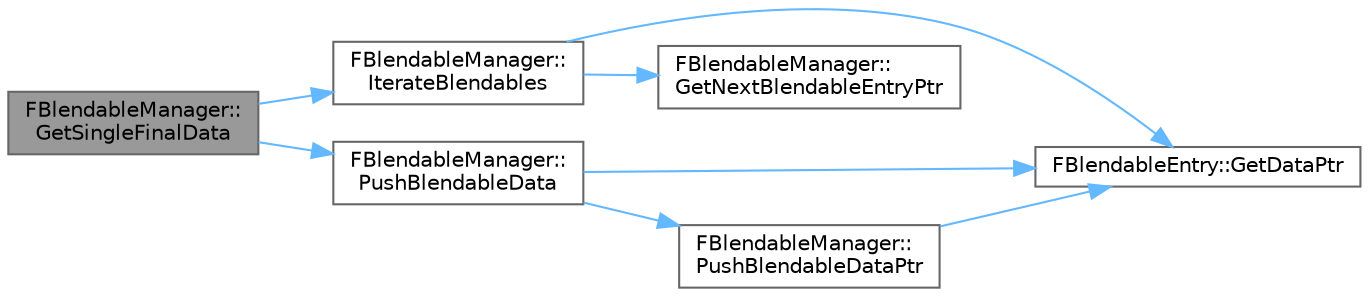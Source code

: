 digraph "FBlendableManager::GetSingleFinalData"
{
 // INTERACTIVE_SVG=YES
 // LATEX_PDF_SIZE
  bgcolor="transparent";
  edge [fontname=Helvetica,fontsize=10,labelfontname=Helvetica,labelfontsize=10];
  node [fontname=Helvetica,fontsize=10,shape=box,height=0.2,width=0.4];
  rankdir="LR";
  Node1 [id="Node000001",label="FBlendableManager::\lGetSingleFinalData",height=0.2,width=0.4,color="gray40", fillcolor="grey60", style="filled", fontcolor="black",tooltip=" "];
  Node1 -> Node2 [id="edge1_Node000001_Node000002",color="steelblue1",style="solid",tooltip=" "];
  Node2 [id="Node000002",label="FBlendableManager::\lIterateBlendables",height=0.2,width=0.4,color="grey40", fillcolor="white", style="filled",URL="$d1/d69/classFBlendableManager.html#a1e7d6968f4edceda3a2b663495f88609",tooltip=" "];
  Node2 -> Node3 [id="edge2_Node000002_Node000003",color="steelblue1",style="solid",tooltip=" "];
  Node3 [id="Node000003",label="FBlendableEntry::GetDataPtr",height=0.2,width=0.4,color="grey40", fillcolor="white", style="filled",URL="$d4/d63/structFBlendableEntry.html#a6c740471a9ceb7a31efd45076d907fc7",tooltip=" "];
  Node2 -> Node4 [id="edge3_Node000002_Node000004",color="steelblue1",style="solid",tooltip=" "];
  Node4 [id="Node000004",label="FBlendableManager::\lGetNextBlendableEntryPtr",height=0.2,width=0.4,color="grey40", fillcolor="white", style="filled",URL="$d1/d69/classFBlendableManager.html#a0821bd7c03cb84eec6a9ee795f44ec80",tooltip=" "];
  Node1 -> Node5 [id="edge4_Node000001_Node000005",color="steelblue1",style="solid",tooltip=" "];
  Node5 [id="Node000005",label="FBlendableManager::\lPushBlendableData",height=0.2,width=0.4,color="grey40", fillcolor="white", style="filled",URL="$d1/d69/classFBlendableManager.html#af4840b5095f4ecbe917a6df1ebfd649b",tooltip=" "];
  Node5 -> Node3 [id="edge5_Node000005_Node000003",color="steelblue1",style="solid",tooltip=" "];
  Node5 -> Node6 [id="edge6_Node000005_Node000006",color="steelblue1",style="solid",tooltip=" "];
  Node6 [id="Node000006",label="FBlendableManager::\lPushBlendableDataPtr",height=0.2,width=0.4,color="grey40", fillcolor="white", style="filled",URL="$d1/d69/classFBlendableManager.html#a5a7e540834328964a12c67ed98f13aa9",tooltip=" "];
  Node6 -> Node3 [id="edge7_Node000006_Node000003",color="steelblue1",style="solid",tooltip=" "];
}
